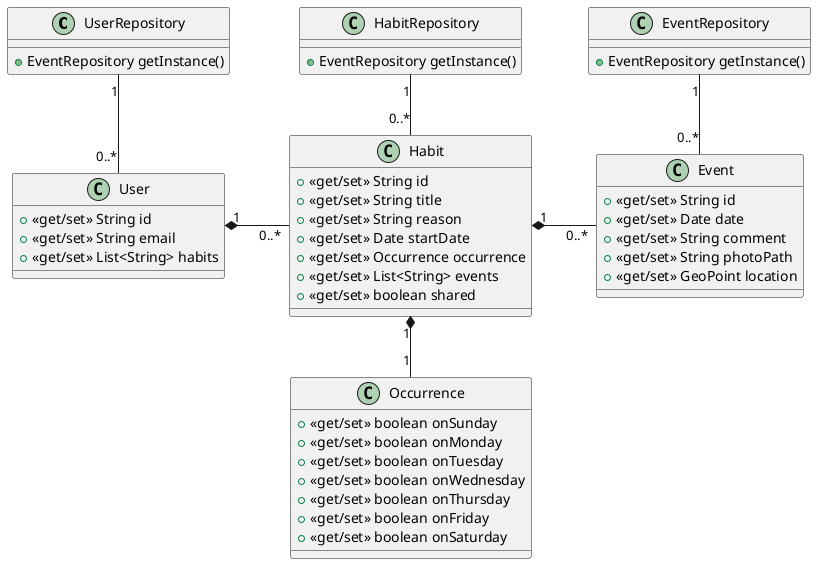 @startuml

class UserRepository {
    + EventRepository getInstance()
}

class HabitRepository {
    + EventRepository getInstance()
}

class EventRepository {
    + EventRepository getInstance()
}

class User {
    +<<get/set>> String id
    +<<get/set>> String email
    +<<get/set>> List<String> habits
}

class Habit {
    +<<get/set>> String id
    +<<get/set>> String title
    +<<get/set>> String reason
    +<<get/set>> Date startDate
    +<<get/set>> Occurrence occurrence
    +<<get/set>> List<String> events
    +<<get/set>> boolean shared
}

class Event {
    +<<get/set>> String id
    +<<get/set>> Date date
    +<<get/set>> String comment
    +<<get/set>> String photoPath
    +<<get/set>> GeoPoint location
}

class Occurrence {
    +<<get/set>> boolean onSunday
    +<<get/set>> boolean onMonday
    +<<get/set>> boolean onTuesday
    +<<get/set>> boolean onWednesday
    +<<get/set>> boolean onThursday
    +<<get/set>> boolean onFriday
    +<<get/set>> boolean onSaturday
}

UserRepository "1" -- "0..*" User
HabitRepository "1" -- "0..*" Habit
EventRepository "1" -- "0..*" Event

User "1" *- "0..*" Habit : \t
Habit "1" *- "0..*" Event : \t

Habit "1" *-- "1" Occurrence

@enduml